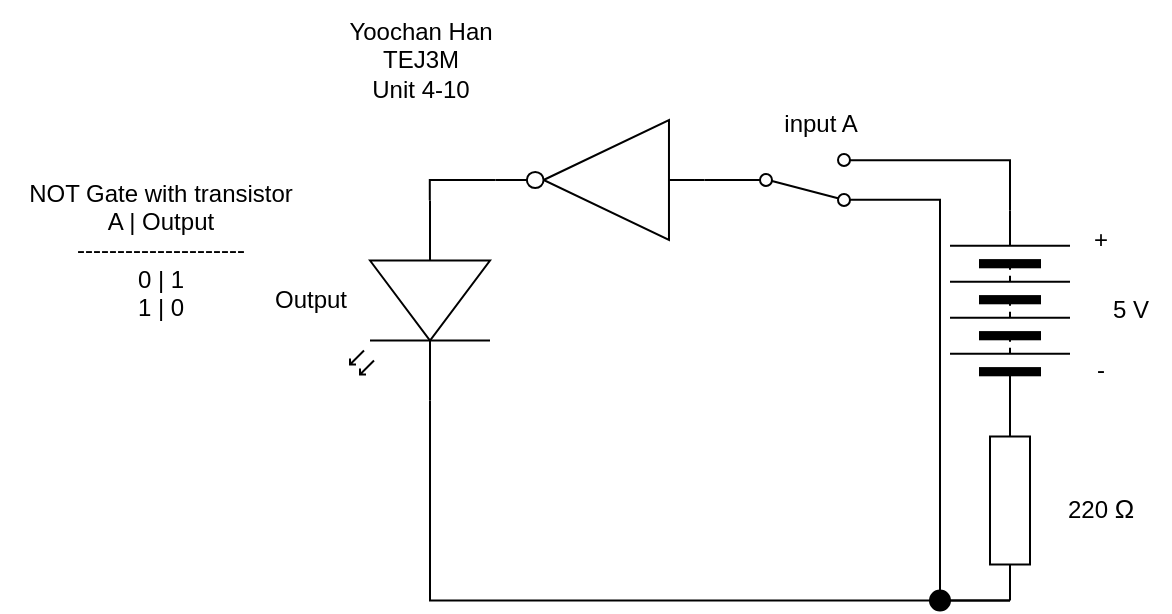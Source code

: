 <mxfile>
    <diagram id="GQCTTJcsUH3smYpTMoTU" name="Page-1">
        <mxGraphModel dx="1002" dy="599" grid="1" gridSize="10" guides="1" tooltips="1" connect="1" arrows="1" fold="1" page="1" pageScale="1" pageWidth="827" pageHeight="1169" math="0" shadow="0">
            <root>
                <mxCell id="0"/>
                <mxCell id="1" parent="0"/>
                <mxCell id="100" value="Yoochan Han&lt;br&gt;TEJ3M&lt;br&gt;Unit 4-10" style="text;html=1;align=center;verticalAlign=middle;resizable=0;points=[];autosize=1;strokeColor=none;fillColor=none;" parent="1" vertex="1">
                    <mxGeometry x="225" y="333" width="100" height="60" as="geometry"/>
                </mxCell>
                <mxCell id="117" value="NOT Gate with transistor&lt;br&gt;A | Output&lt;br&gt;---------------------&lt;br&gt;0 | 1&lt;br&gt;1 | 0" style="text;html=1;align=center;verticalAlign=middle;resizable=0;points=[];autosize=1;strokeColor=none;fillColor=none;" parent="1" vertex="1">
                    <mxGeometry x="65" y="413.25" width="160" height="90" as="geometry"/>
                </mxCell>
                <mxCell id="123" value="Output" style="text;html=1;align=center;verticalAlign=middle;resizable=0;points=[];autosize=1;strokeColor=none;fillColor=none;" vertex="1" parent="1">
                    <mxGeometry x="190" y="468.25" width="60" height="30" as="geometry"/>
                </mxCell>
                <mxCell id="124" value="" style="pointerEvents=1;verticalLabelPosition=bottom;shadow=0;dashed=0;align=center;html=1;verticalAlign=top;shape=mxgraph.electrical.resistors.resistor_1;rotation=90;" vertex="1" parent="1">
                    <mxGeometry x="520" y="573.25" width="100" height="20" as="geometry"/>
                </mxCell>
                <mxCell id="144" style="edgeStyle=orthogonalEdgeStyle;html=1;entryX=1;entryY=0.12;entryDx=0;entryDy=0;rounded=0;curved=0;endArrow=none;endFill=0;" edge="1" parent="1" source="127" target="137">
                    <mxGeometry relative="1" as="geometry">
                        <Array as="points">
                            <mxPoint x="570" y="413.25"/>
                        </Array>
                    </mxGeometry>
                </mxCell>
                <mxCell id="127" value="" style="pointerEvents=1;verticalLabelPosition=bottom;shadow=0;dashed=0;align=center;html=1;verticalAlign=top;shape=mxgraph.electrical.miscellaneous.batteryStack;rotation=-90;" vertex="1" parent="1">
                    <mxGeometry x="520" y="458.25" width="100" height="60" as="geometry"/>
                </mxCell>
                <mxCell id="129" value="&lt;font&gt;&lt;font style=&quot;color: rgb(0, 0, 0);&quot;&gt;220&amp;nbsp;&lt;/font&gt;&lt;span style=&quot;font-family: &amp;quot;Google Sans&amp;quot;, Arial, sans-serif; text-align: start; text-wrap-mode: wrap; line-height: 80%; color: rgb(238, 240, 255);&quot;&gt;&lt;font style=&quot;font-size: 13px; color: rgb(0, 0, 0);&quot;&gt;Ω&lt;/font&gt;&lt;/span&gt;&lt;/font&gt;" style="text;html=1;align=center;verticalAlign=middle;resizable=0;points=[];autosize=1;strokeColor=none;fillColor=none;" vertex="1" parent="1">
                    <mxGeometry x="585" y="573.25" width="60" height="30" as="geometry"/>
                </mxCell>
                <mxCell id="130" value="5 V" style="text;html=1;align=center;verticalAlign=middle;resizable=0;points=[];autosize=1;strokeColor=none;fillColor=none;" vertex="1" parent="1">
                    <mxGeometry x="610" y="473.25" width="40" height="30" as="geometry"/>
                </mxCell>
                <mxCell id="131" value="+" style="text;html=1;align=center;verticalAlign=middle;resizable=0;points=[];autosize=1;strokeColor=none;fillColor=none;" vertex="1" parent="1">
                    <mxGeometry x="600" y="438.25" width="30" height="30" as="geometry"/>
                </mxCell>
                <mxCell id="132" value="-" style="text;html=1;align=center;verticalAlign=middle;resizable=0;points=[];autosize=1;strokeColor=none;fillColor=none;" vertex="1" parent="1">
                    <mxGeometry x="600" y="503.25" width="30" height="30" as="geometry"/>
                </mxCell>
                <mxCell id="133" value="input A" style="text;html=1;align=center;verticalAlign=middle;resizable=0;points=[];autosize=1;strokeColor=none;fillColor=none;" vertex="1" parent="1">
                    <mxGeometry x="445" y="380" width="60" height="30" as="geometry"/>
                </mxCell>
                <mxCell id="134" style="edgeStyle=orthogonalEdgeStyle;html=1;endArrow=none;endFill=0;rounded=0;entryX=1;entryY=0.57;entryDx=0;entryDy=0;entryPerimeter=0;" edge="1" parent="1" source="124" target="126">
                    <mxGeometry relative="1" as="geometry">
                        <mxPoint x="730" y="403.25" as="targetPoint"/>
                        <Array as="points">
                            <mxPoint x="280" y="633.25"/>
                            <mxPoint x="280" y="533.25"/>
                        </Array>
                    </mxGeometry>
                </mxCell>
                <mxCell id="137" value="" style="html=1;shape=mxgraph.electrical.electro-mechanical.twoWaySwitch;aspect=fixed;elSwitchState=2;rotation=0;flipV=1;" vertex="1" parent="1">
                    <mxGeometry x="430" y="410" width="75" height="26" as="geometry"/>
                </mxCell>
                <mxCell id="147" style="edgeStyle=orthogonalEdgeStyle;html=1;entryX=1;entryY=0.88;entryDx=0;entryDy=0;endArrow=none;endFill=0;rounded=0;curved=0;" edge="1" parent="1" target="137">
                    <mxGeometry relative="1" as="geometry">
                        <mxPoint x="565" y="633.25" as="sourcePoint"/>
                        <Array as="points">
                            <mxPoint x="570" y="633.25"/>
                            <mxPoint x="535" y="633.25"/>
                            <mxPoint x="535" y="433.25"/>
                        </Array>
                    </mxGeometry>
                </mxCell>
                <mxCell id="140" value="" style="verticalLabelPosition=bottom;shadow=0;dashed=0;align=center;html=1;verticalAlign=top;shape=mxgraph.electrical.logic_gates.inverter_2;rotation=-180;" vertex="1" parent="1">
                    <mxGeometry x="312.75" y="393" width="104.5" height="60" as="geometry"/>
                </mxCell>
                <mxCell id="126" value="" style="verticalLabelPosition=bottom;shadow=0;dashed=0;align=center;html=1;verticalAlign=top;shape=mxgraph.electrical.opto_electronics.led_2;pointerEvents=1;rotation=90;flipV=1;" vertex="1" parent="1">
                    <mxGeometry x="225" y="448.25" width="100" height="70" as="geometry"/>
                </mxCell>
                <mxCell id="145" style="edgeStyle=none;html=1;entryX=0;entryY=0.5;entryDx=0;entryDy=0;entryPerimeter=0;rounded=0;curved=0;endArrow=none;endFill=0;" edge="1" parent="1" source="127" target="124">
                    <mxGeometry relative="1" as="geometry"/>
                </mxCell>
                <mxCell id="148" style="edgeStyle=none;html=1;entryX=0;entryY=0.5;entryDx=0;entryDy=0;entryPerimeter=0;endArrow=none;endFill=0;" edge="1" parent="1" source="137" target="140">
                    <mxGeometry relative="1" as="geometry"/>
                </mxCell>
                <mxCell id="149" style="edgeStyle=orthogonalEdgeStyle;html=1;entryX=0;entryY=0.57;entryDx=0;entryDy=0;entryPerimeter=0;rounded=0;curved=0;endArrow=none;endFill=0;" edge="1" parent="1" source="140" target="126">
                    <mxGeometry relative="1" as="geometry"/>
                </mxCell>
                <mxCell id="150" value="" style="verticalLabelPosition=bottom;shadow=0;dashed=0;align=center;html=1;verticalAlign=top;shape=mxgraph.electrical.transmission.testPoint;" vertex="1" parent="1">
                    <mxGeometry x="530" y="628.25" width="10" height="10" as="geometry"/>
                </mxCell>
            </root>
        </mxGraphModel>
    </diagram>
</mxfile>
